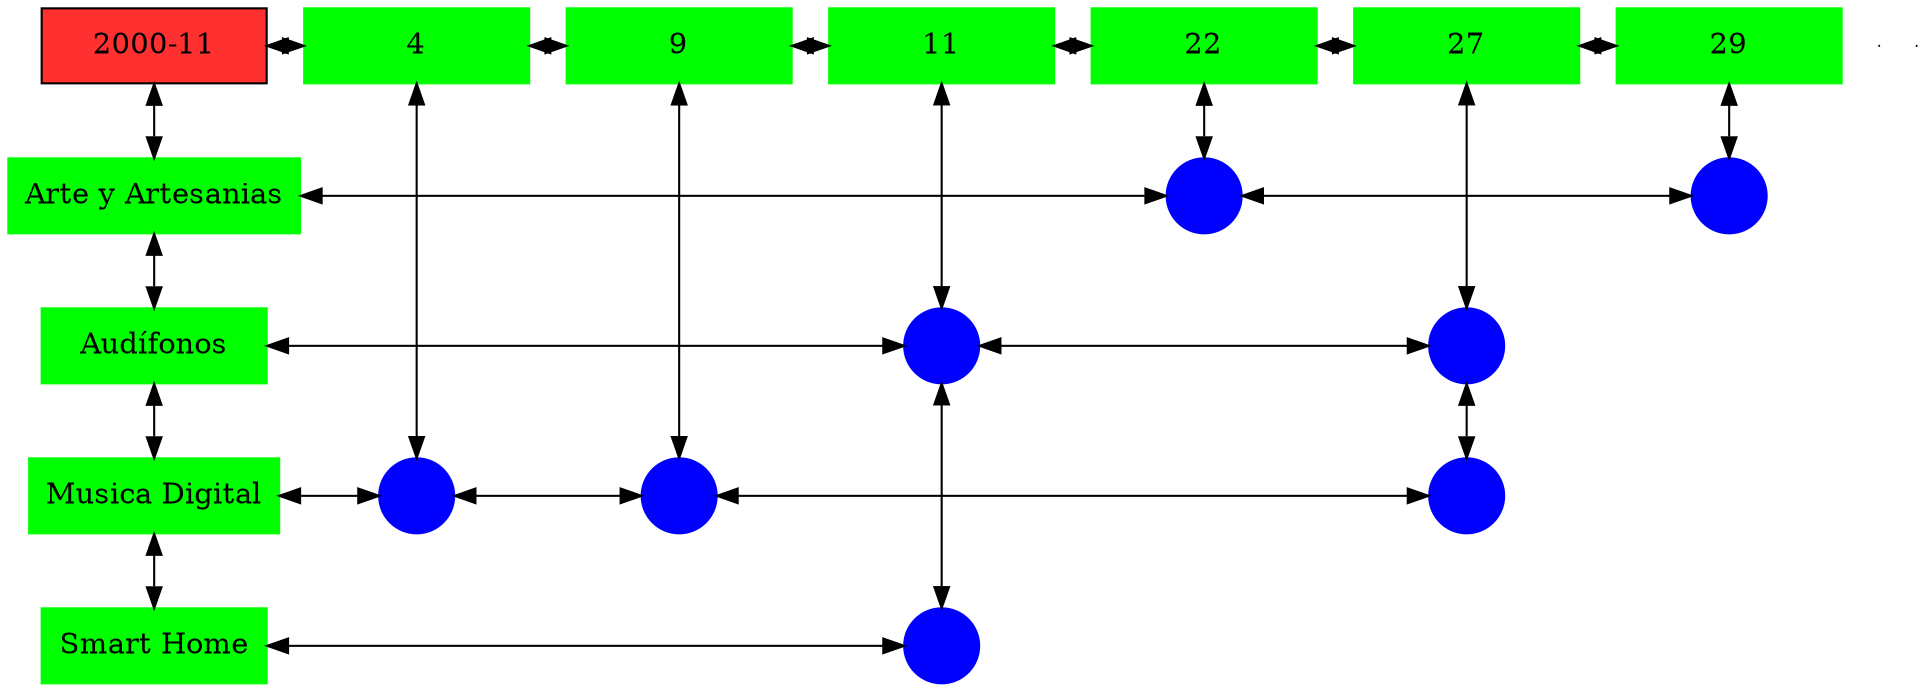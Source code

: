 digraph G{
node[shape="box"];
nodeMt[ label = "2000-11", width = 1.5, style = filled, fillcolor = firebrick1, group = 1 ];
e0[ shape = point, width = 0 ];
e1[ shape = point, width = 0 ];
node0xc001f789b0[label="4",color=green,style =filled,width = 1.5 group=4];
nodeMt->node0xc001f789b0[dir="both"];
{rank=same;nodeMt;node0xc001f789b0;}
node0xc00200e690[label="9",color=green,style =filled,width = 1.5 group=9];
node0xc001f789b0->node0xc00200e690[dir="both"];
{rank=same;node0xc001f789b0;node0xc00200e690;}
node0xc001f93360[label="11",color=green,style =filled,width = 1.5 group=11];
node0xc00200e690->node0xc001f93360[dir="both"];
{rank=same;node0xc00200e690;node0xc001f93360;}
node0xc0020d5720[label="22",color=green,style =filled,width = 1.5 group=22];
node0xc001f93360->node0xc0020d5720[dir="both"];
{rank=same;node0xc001f93360;node0xc0020d5720;}
node0xc002063b30[label="27",color=green,style =filled,width = 1.5 group=27];
node0xc0020d5720->node0xc002063b30[dir="both"];
{rank=same;node0xc0020d5720;node0xc002063b30;}
node0xc0021b5090[label="29",color=green,style =filled,width = 1.5 group=29];
node0xc002063b30->node0xc0021b5090[dir="both"];
{rank=same;node0xc002063b30;node0xc0021b5090;}
node0xc0020d56d0[label="Arte y Artesanias",color=green,style =filled width = 1.5 group=1];
node0xc0020d9080[label="",color=blue,style =filled, width = 0.5 group=22 shape=circle];
node0xc0020d56d0->node0xc0020d9080[dir="both"];
{rank=same;node0xc0020d56d0;node0xc0020d9080;}
node0xc0021add00[label="",color=blue,style =filled, width = 0.5 group=29 shape=circle];
node0xc0020d9080->node0xc0021add00[dir="both"];
{rank=same;node0xc0021add00;node0xc0020d9080;}
node0xc0020f3090[label="Audífonos",color=green,style =filled width = 1.5 group=1];
node0xc002184000[label="",color=blue,style =filled, width = 0.5 group=11 shape=circle];
node0xc0020f3090->node0xc002184000[dir="both"];
{rank=same;node0xc0020f3090;node0xc002184000;}
node0xc0020ebc80[label="",color=blue,style =filled, width = 0.5 group=27 shape=circle];
node0xc002184000->node0xc0020ebc80[dir="both"];
{rank=same;node0xc0020ebc80;node0xc002184000;}
node0xc001f78960[label="Musica Digital",color=green,style =filled width = 1.5 group=1];
node0xc001f71080[label="",color=blue,style =filled, width = 0.5 group=4 shape=circle];
node0xc001f78960->node0xc001f71080[dir="both"];
{rank=same;node0xc001f78960;node0xc001f71080;}
node0xc00200cb80[label="",color=blue,style =filled, width = 0.5 group=9 shape=circle];
node0xc001f71080->node0xc00200cb80[dir="both"];
{rank=same;node0xc00200cb80;node0xc001f71080;}
node0xc002064c00[label="",color=blue,style =filled, width = 0.5 group=27 shape=circle];
node0xc00200cb80->node0xc002064c00[dir="both"];
{rank=same;node0xc002064c00;node0xc00200cb80;}
node0xc001f93310[label="Smart Home",color=green,style =filled width = 1.5 group=1];
node0xc001f98080[label="",color=blue,style =filled, width = 0.5 group=11 shape=circle];
node0xc001f93310->node0xc001f98080[dir="both"];
{rank=same;node0xc001f93310;node0xc001f98080;}
node0xc001f789b0->node0xc001f71080[dir="both"];
node0xc00200e690->node0xc00200cb80[dir="both"];
node0xc001f93360->node0xc002184000[dir="both"];
node0xc002184000->node0xc001f98080[dir="both"];
node0xc0020d5720->node0xc0020d9080[dir="both"];
node0xc002063b30->node0xc0020ebc80[dir="both"];
node0xc0020ebc80->node0xc002064c00[dir="both"];
node0xc0021b5090->node0xc0021add00[dir="both"];
nodeMt->node0xc0020d56d0[dir="both"];
node0xc0020d56d0->node0xc0020f3090[dir="both"];
node0xc0020f3090->node0xc001f78960[dir="both"];
node0xc001f78960->node0xc001f93310[dir="both"];
}
